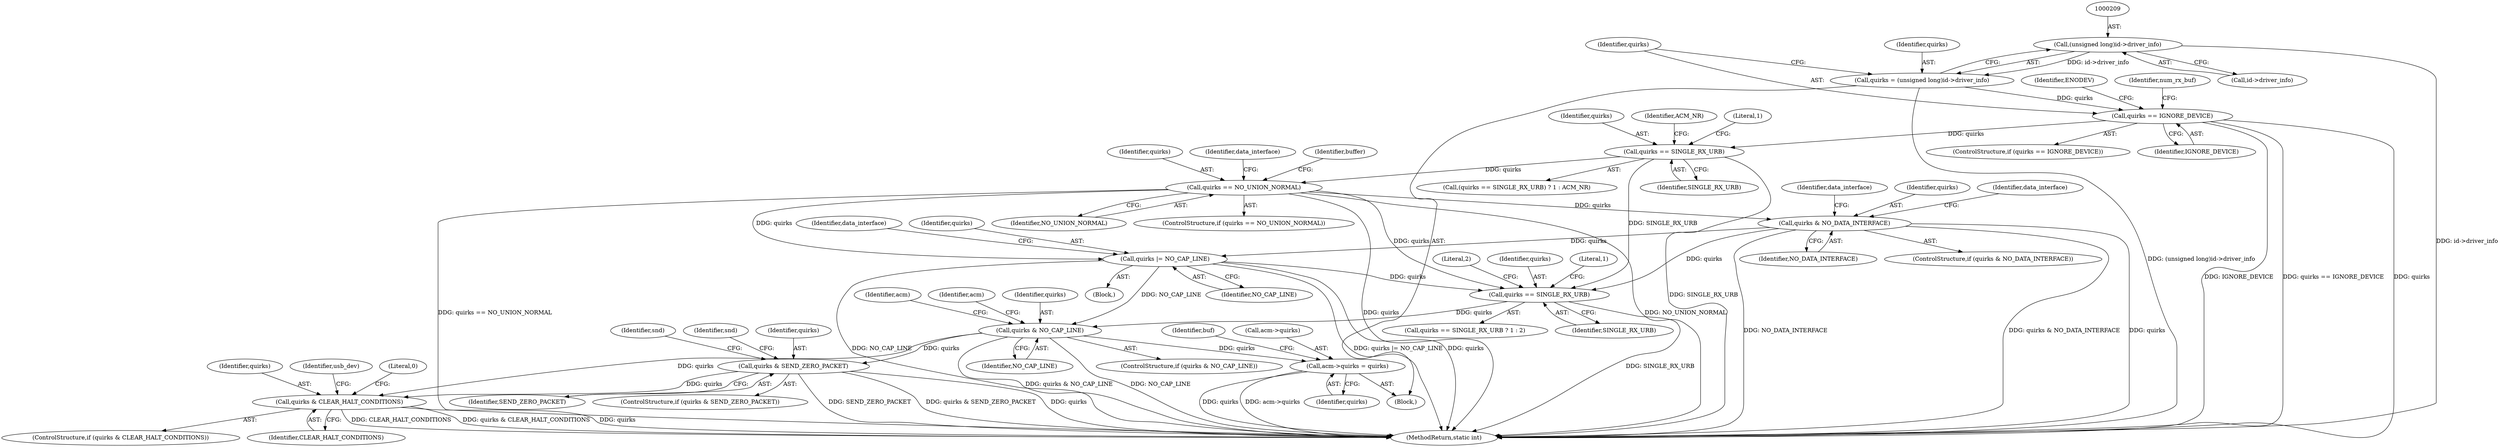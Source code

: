 digraph "0_linux_8835ba4a39cf53f705417b3b3a94eb067673f2c9@pointer" {
"1000208" [label="(Call,(unsigned long)id->driver_info)"];
"1000206" [label="(Call,quirks = (unsigned long)id->driver_info)"];
"1000214" [label="(Call,quirks == IGNORE_DEVICE)"];
"1000223" [label="(Call,quirks == SINGLE_RX_URB)"];
"1000229" [label="(Call,quirks == NO_UNION_NORMAL)"];
"1000473" [label="(Call,quirks & NO_DATA_INTERFACE)"];
"1000589" [label="(Call,quirks |= NO_CAP_LINE)"];
"1000858" [label="(Call,quirks == SINGLE_RX_URB)"];
"1000902" [label="(Call,quirks & NO_CAP_LINE)"];
"1000995" [label="(Call,acm->quirks = quirks)"];
"1001244" [label="(Call,quirks & SEND_ZERO_PACKET)"];
"1001494" [label="(Call,quirks & CLEAR_HALT_CONDITIONS)"];
"1000224" [label="(Identifier,quirks)"];
"1000219" [label="(Identifier,ENODEV)"];
"1000589" [label="(Call,quirks |= NO_CAP_LINE)"];
"1001256" [label="(Identifier,snd)"];
"1000912" [label="(Identifier,acm)"];
"1001496" [label="(Identifier,CLEAR_HALT_CONDITIONS)"];
"1000999" [label="(Identifier,quirks)"];
"1000225" [label="(Identifier,SINGLE_RX_URB)"];
"1000215" [label="(Identifier,quirks)"];
"1000475" [label="(Identifier,NO_DATA_INTERFACE)"];
"1000590" [label="(Identifier,quirks)"];
"1001001" [label="(Identifier,buf)"];
"1000907" [label="(Identifier,acm)"];
"1000122" [label="(Block,)"];
"1000213" [label="(ControlStructure,if (quirks == IGNORE_DEVICE))"];
"1001495" [label="(Identifier,quirks)"];
"1000214" [label="(Call,quirks == IGNORE_DEVICE)"];
"1000216" [label="(Identifier,IGNORE_DEVICE)"];
"1000229" [label="(Call,quirks == NO_UNION_NORMAL)"];
"1000859" [label="(Identifier,quirks)"];
"1000904" [label="(Identifier,NO_CAP_LINE)"];
"1000473" [label="(Call,quirks & NO_DATA_INTERFACE)"];
"1000861" [label="(Literal,1)"];
"1000902" [label="(Call,quirks & NO_CAP_LINE)"];
"1000472" [label="(ControlStructure,if (quirks & NO_DATA_INTERFACE))"];
"1000857" [label="(Call,quirks == SINGLE_RX_URB ? 1 : 2)"];
"1000206" [label="(Call,quirks = (unsigned long)id->driver_info)"];
"1001494" [label="(Call,quirks & CLEAR_HALT_CONDITIONS)"];
"1001493" [label="(ControlStructure,if (quirks & CLEAR_HALT_CONDITIONS))"];
"1000862" [label="(Literal,2)"];
"1000210" [label="(Call,id->driver_info)"];
"1000230" [label="(Identifier,quirks)"];
"1001243" [label="(ControlStructure,if (quirks & SEND_ZERO_PACKET))"];
"1000474" [label="(Identifier,quirks)"];
"1000858" [label="(Call,quirks == SINGLE_RX_URB)"];
"1000477" [label="(Identifier,data_interface)"];
"1001499" [label="(Identifier,usb_dev)"];
"1000222" [label="(Call,(quirks == SINGLE_RX_URB) ? 1 : ACM_NR)"];
"1000903" [label="(Identifier,quirks)"];
"1000208" [label="(Call,(unsigned long)id->driver_info)"];
"1000597" [label="(Identifier,data_interface)"];
"1000227" [label="(Identifier,ACM_NR)"];
"1000579" [label="(Block,)"];
"1000860" [label="(Identifier,SINGLE_RX_URB)"];
"1000223" [label="(Call,quirks == SINGLE_RX_URB)"];
"1000901" [label="(ControlStructure,if (quirks & NO_CAP_LINE))"];
"1000221" [label="(Identifier,num_rx_buf)"];
"1001245" [label="(Identifier,quirks)"];
"1001513" [label="(Literal,0)"];
"1000207" [label="(Identifier,quirks)"];
"1000591" [label="(Identifier,NO_CAP_LINE)"];
"1000995" [label="(Call,acm->quirks = quirks)"];
"1000228" [label="(ControlStructure,if (quirks == NO_UNION_NORMAL))"];
"1000996" [label="(Call,acm->quirks)"];
"1001246" [label="(Identifier,SEND_ZERO_PACKET)"];
"1000226" [label="(Literal,1)"];
"1000483" [label="(Identifier,data_interface)"];
"1001250" [label="(Identifier,snd)"];
"1001244" [label="(Call,quirks & SEND_ZERO_PACKET)"];
"1000231" [label="(Identifier,NO_UNION_NORMAL)"];
"1000234" [label="(Identifier,data_interface)"];
"1001615" [label="(MethodReturn,static int)"];
"1000255" [label="(Identifier,buffer)"];
"1000208" -> "1000206"  [label="AST: "];
"1000208" -> "1000210"  [label="CFG: "];
"1000209" -> "1000208"  [label="AST: "];
"1000210" -> "1000208"  [label="AST: "];
"1000206" -> "1000208"  [label="CFG: "];
"1000208" -> "1001615"  [label="DDG: id->driver_info"];
"1000208" -> "1000206"  [label="DDG: id->driver_info"];
"1000206" -> "1000122"  [label="AST: "];
"1000207" -> "1000206"  [label="AST: "];
"1000215" -> "1000206"  [label="CFG: "];
"1000206" -> "1001615"  [label="DDG: (unsigned long)id->driver_info"];
"1000206" -> "1000214"  [label="DDG: quirks"];
"1000214" -> "1000213"  [label="AST: "];
"1000214" -> "1000216"  [label="CFG: "];
"1000215" -> "1000214"  [label="AST: "];
"1000216" -> "1000214"  [label="AST: "];
"1000219" -> "1000214"  [label="CFG: "];
"1000221" -> "1000214"  [label="CFG: "];
"1000214" -> "1001615"  [label="DDG: IGNORE_DEVICE"];
"1000214" -> "1001615"  [label="DDG: quirks == IGNORE_DEVICE"];
"1000214" -> "1001615"  [label="DDG: quirks"];
"1000214" -> "1000223"  [label="DDG: quirks"];
"1000223" -> "1000222"  [label="AST: "];
"1000223" -> "1000225"  [label="CFG: "];
"1000224" -> "1000223"  [label="AST: "];
"1000225" -> "1000223"  [label="AST: "];
"1000226" -> "1000223"  [label="CFG: "];
"1000227" -> "1000223"  [label="CFG: "];
"1000223" -> "1001615"  [label="DDG: SINGLE_RX_URB"];
"1000223" -> "1000229"  [label="DDG: quirks"];
"1000223" -> "1000858"  [label="DDG: SINGLE_RX_URB"];
"1000229" -> "1000228"  [label="AST: "];
"1000229" -> "1000231"  [label="CFG: "];
"1000230" -> "1000229"  [label="AST: "];
"1000231" -> "1000229"  [label="AST: "];
"1000234" -> "1000229"  [label="CFG: "];
"1000255" -> "1000229"  [label="CFG: "];
"1000229" -> "1001615"  [label="DDG: quirks == NO_UNION_NORMAL"];
"1000229" -> "1001615"  [label="DDG: NO_UNION_NORMAL"];
"1000229" -> "1001615"  [label="DDG: quirks"];
"1000229" -> "1000473"  [label="DDG: quirks"];
"1000229" -> "1000589"  [label="DDG: quirks"];
"1000229" -> "1000858"  [label="DDG: quirks"];
"1000473" -> "1000472"  [label="AST: "];
"1000473" -> "1000475"  [label="CFG: "];
"1000474" -> "1000473"  [label="AST: "];
"1000475" -> "1000473"  [label="AST: "];
"1000477" -> "1000473"  [label="CFG: "];
"1000483" -> "1000473"  [label="CFG: "];
"1000473" -> "1001615"  [label="DDG: quirks"];
"1000473" -> "1001615"  [label="DDG: NO_DATA_INTERFACE"];
"1000473" -> "1001615"  [label="DDG: quirks & NO_DATA_INTERFACE"];
"1000473" -> "1000589"  [label="DDG: quirks"];
"1000473" -> "1000858"  [label="DDG: quirks"];
"1000589" -> "1000579"  [label="AST: "];
"1000589" -> "1000591"  [label="CFG: "];
"1000590" -> "1000589"  [label="AST: "];
"1000591" -> "1000589"  [label="AST: "];
"1000597" -> "1000589"  [label="CFG: "];
"1000589" -> "1001615"  [label="DDG: quirks |= NO_CAP_LINE"];
"1000589" -> "1001615"  [label="DDG: quirks"];
"1000589" -> "1001615"  [label="DDG: NO_CAP_LINE"];
"1000589" -> "1000858"  [label="DDG: quirks"];
"1000589" -> "1000902"  [label="DDG: NO_CAP_LINE"];
"1000858" -> "1000857"  [label="AST: "];
"1000858" -> "1000860"  [label="CFG: "];
"1000859" -> "1000858"  [label="AST: "];
"1000860" -> "1000858"  [label="AST: "];
"1000861" -> "1000858"  [label="CFG: "];
"1000862" -> "1000858"  [label="CFG: "];
"1000858" -> "1001615"  [label="DDG: SINGLE_RX_URB"];
"1000858" -> "1000902"  [label="DDG: quirks"];
"1000902" -> "1000901"  [label="AST: "];
"1000902" -> "1000904"  [label="CFG: "];
"1000903" -> "1000902"  [label="AST: "];
"1000904" -> "1000902"  [label="AST: "];
"1000907" -> "1000902"  [label="CFG: "];
"1000912" -> "1000902"  [label="CFG: "];
"1000902" -> "1001615"  [label="DDG: NO_CAP_LINE"];
"1000902" -> "1001615"  [label="DDG: quirks & NO_CAP_LINE"];
"1000902" -> "1000995"  [label="DDG: quirks"];
"1000902" -> "1001244"  [label="DDG: quirks"];
"1000902" -> "1001494"  [label="DDG: quirks"];
"1000995" -> "1000122"  [label="AST: "];
"1000995" -> "1000999"  [label="CFG: "];
"1000996" -> "1000995"  [label="AST: "];
"1000999" -> "1000995"  [label="AST: "];
"1001001" -> "1000995"  [label="CFG: "];
"1000995" -> "1001615"  [label="DDG: acm->quirks"];
"1000995" -> "1001615"  [label="DDG: quirks"];
"1001244" -> "1001243"  [label="AST: "];
"1001244" -> "1001246"  [label="CFG: "];
"1001245" -> "1001244"  [label="AST: "];
"1001246" -> "1001244"  [label="AST: "];
"1001250" -> "1001244"  [label="CFG: "];
"1001256" -> "1001244"  [label="CFG: "];
"1001244" -> "1001615"  [label="DDG: SEND_ZERO_PACKET"];
"1001244" -> "1001615"  [label="DDG: quirks & SEND_ZERO_PACKET"];
"1001244" -> "1001615"  [label="DDG: quirks"];
"1001244" -> "1001494"  [label="DDG: quirks"];
"1001494" -> "1001493"  [label="AST: "];
"1001494" -> "1001496"  [label="CFG: "];
"1001495" -> "1001494"  [label="AST: "];
"1001496" -> "1001494"  [label="AST: "];
"1001499" -> "1001494"  [label="CFG: "];
"1001513" -> "1001494"  [label="CFG: "];
"1001494" -> "1001615"  [label="DDG: quirks & CLEAR_HALT_CONDITIONS"];
"1001494" -> "1001615"  [label="DDG: quirks"];
"1001494" -> "1001615"  [label="DDG: CLEAR_HALT_CONDITIONS"];
}
